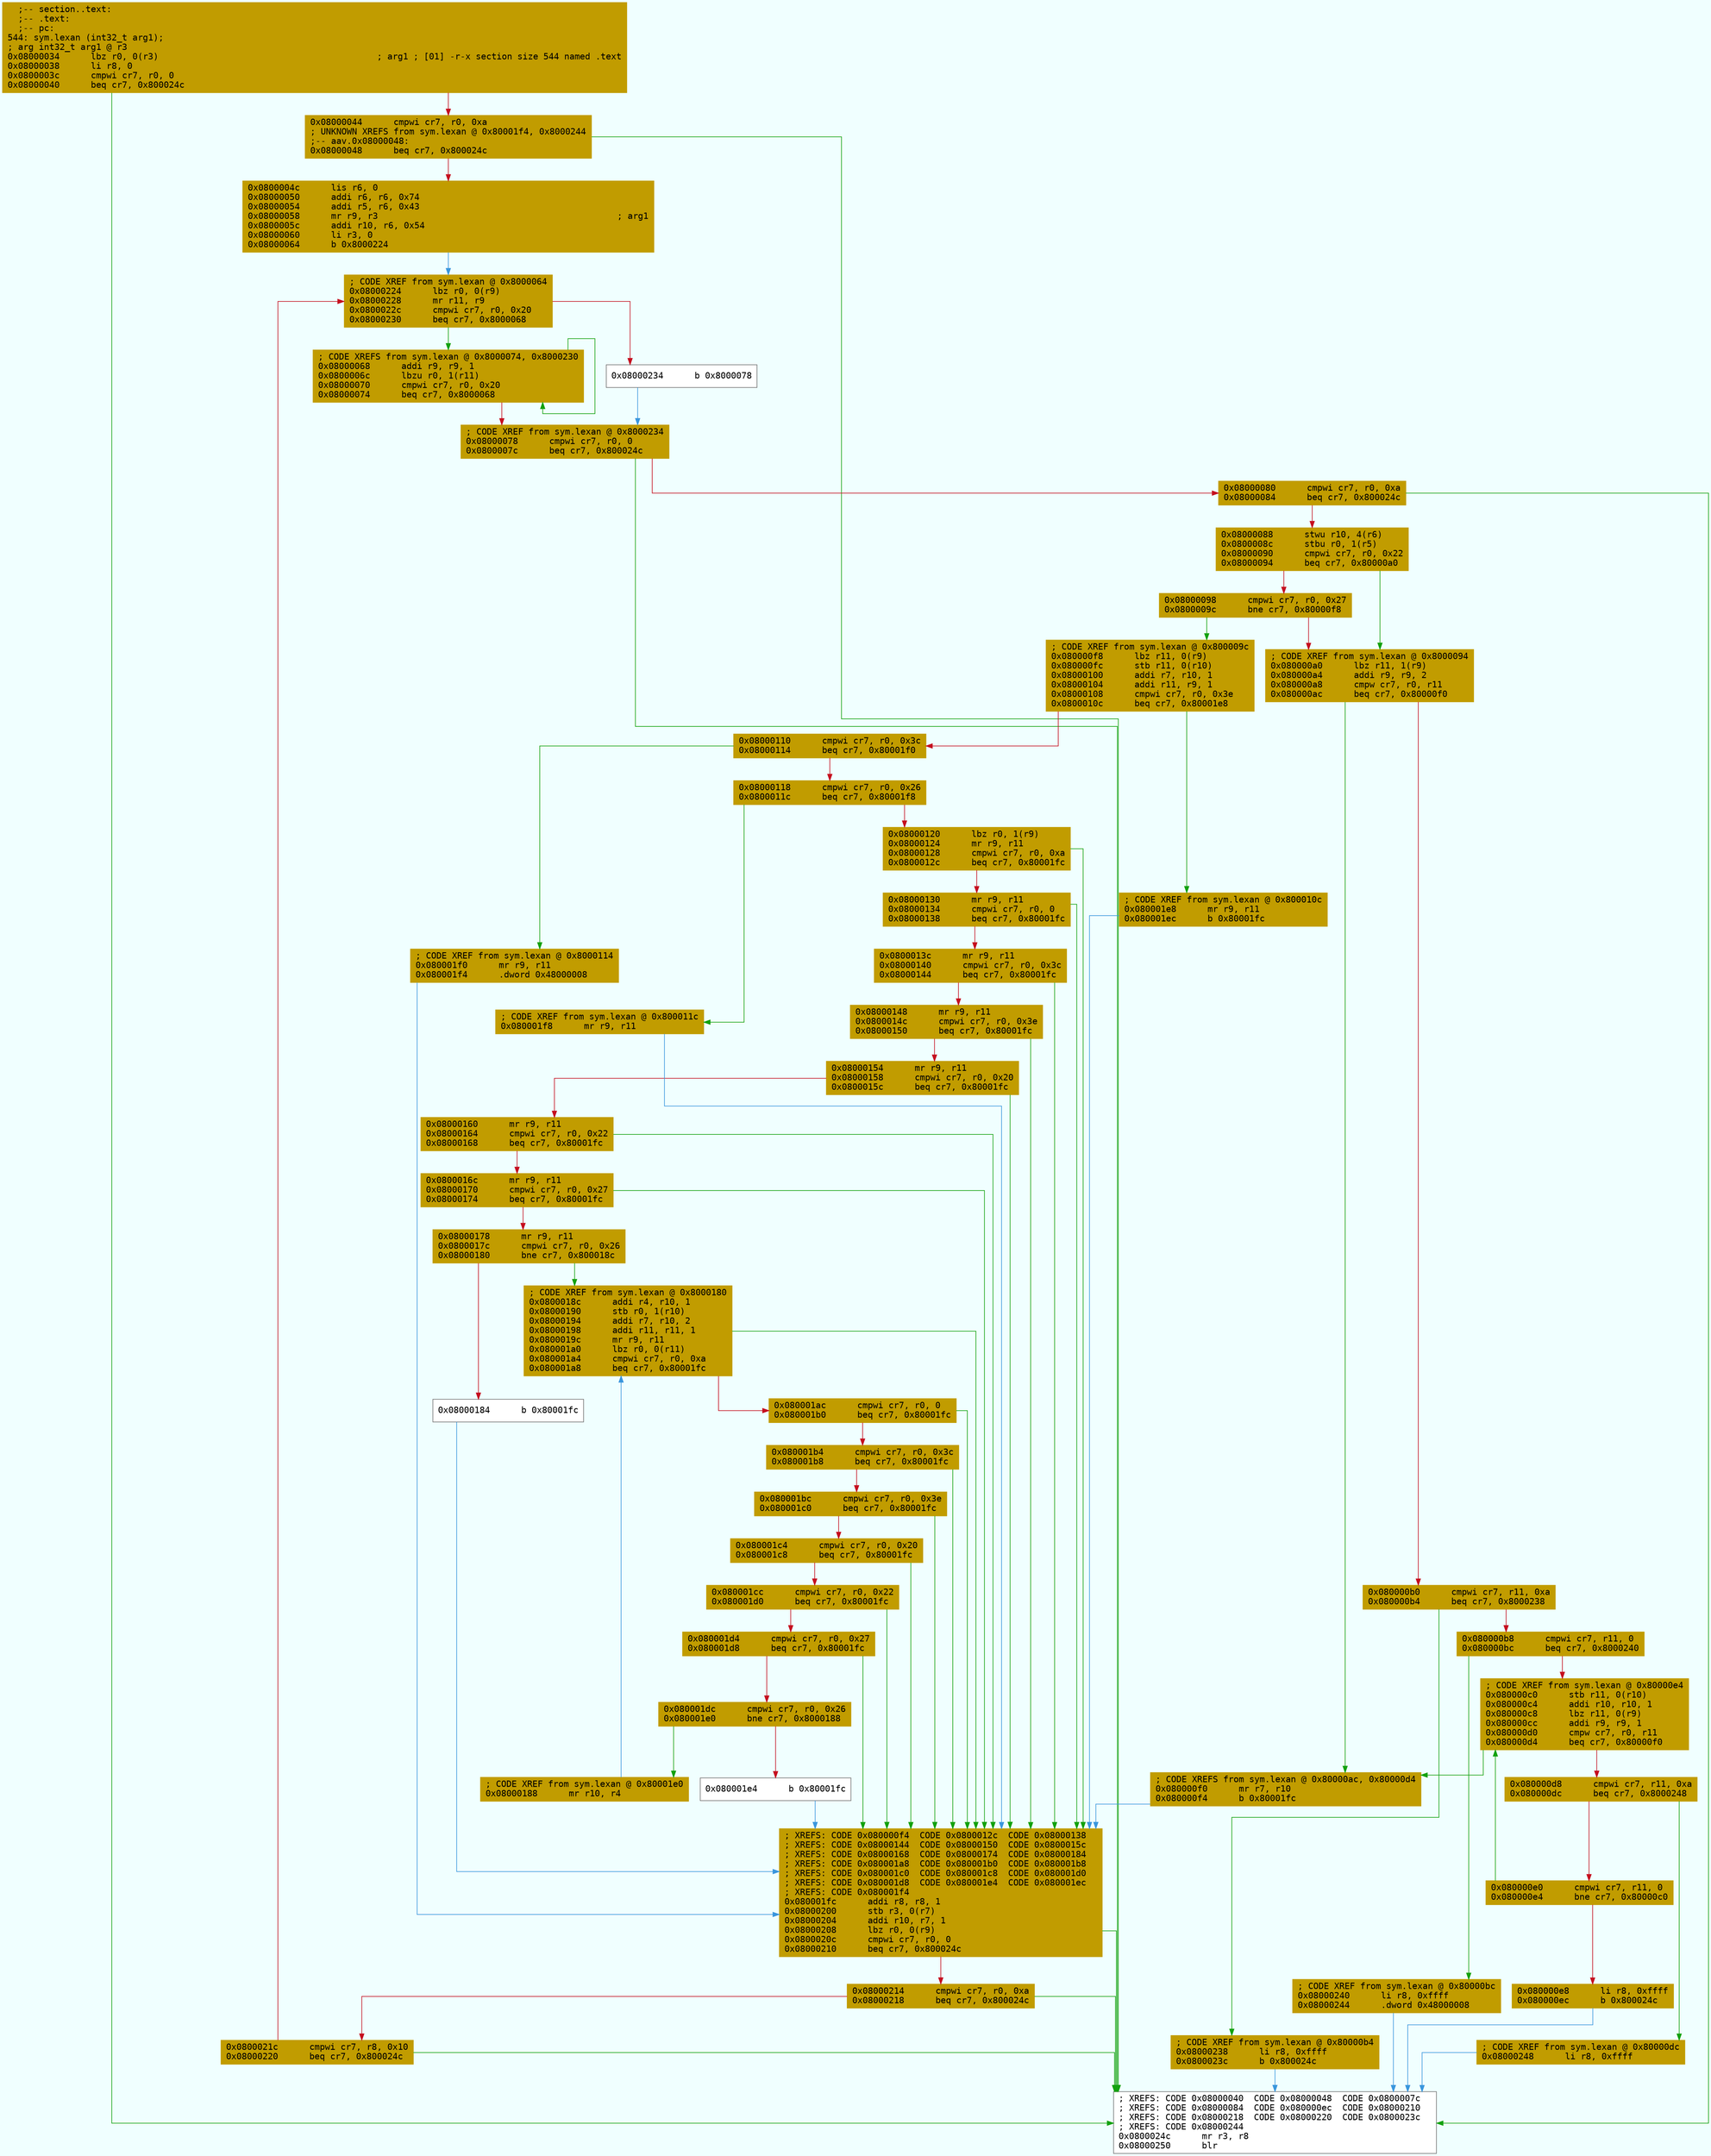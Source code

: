 digraph code {
	graph [bgcolor=azure fontsize=8 fontname="Courier" splines="ortho"];
	node [fillcolor=gray style=filled shape=box];
	edge [arrowhead="normal"];
	"0x08000034" [URL="sym.lexan/0x08000034", fillcolor="#c19c00",color="#c19c00", fontname="Courier",label="  ;-- section..text:\l  ;-- .text:\l  ;-- pc:\l544: sym.lexan (int32_t arg1);\l; arg int32_t arg1 @ r3\l0x08000034      lbz r0, 0(r3)                                          ; arg1 ; [01] -r-x section size 544 named .text\l0x08000038      li r8, 0\l0x0800003c      cmpwi cr7, r0, 0\l0x08000040      beq cr7, 0x800024c\l"]
	"0x08000044" [URL="sym.lexan/0x08000044", fillcolor="#c19c00",color="#c19c00", fontname="Courier",label="0x08000044      cmpwi cr7, r0, 0xa\l; UNKNOWN XREFS from sym.lexan @ 0x80001f4, 0x8000244\l;-- aav.0x08000048:\l0x08000048      beq cr7, 0x800024c\l"]
	"0x0800004c" [URL="sym.lexan/0x0800004c", fillcolor="#c19c00",color="#c19c00", fontname="Courier",label="0x0800004c      lis r6, 0\l0x08000050      addi r6, r6, 0x74\l0x08000054      addi r5, r6, 0x43\l0x08000058      mr r9, r3                                              ; arg1\l0x0800005c      addi r10, r6, 0x54\l0x08000060      li r3, 0\l0x08000064      b 0x8000224\l"]
	"0x08000068" [URL="sym.lexan/0x08000068", fillcolor="#c19c00",color="#c19c00", fontname="Courier",label="; CODE XREFS from sym.lexan @ 0x8000074, 0x8000230\l0x08000068      addi r9, r9, 1\l0x0800006c      lbzu r0, 1(r11)\l0x08000070      cmpwi cr7, r0, 0x20\l0x08000074      beq cr7, 0x8000068\l"]
	"0x08000078" [URL="sym.lexan/0x08000078", fillcolor="#c19c00",color="#c19c00", fontname="Courier",label="; CODE XREF from sym.lexan @ 0x8000234\l0x08000078      cmpwi cr7, r0, 0\l0x0800007c      beq cr7, 0x800024c\l"]
	"0x08000080" [URL="sym.lexan/0x08000080", fillcolor="#c19c00",color="#c19c00", fontname="Courier",label="0x08000080      cmpwi cr7, r0, 0xa\l0x08000084      beq cr7, 0x800024c\l"]
	"0x08000088" [URL="sym.lexan/0x08000088", fillcolor="#c19c00",color="#c19c00", fontname="Courier",label="0x08000088      stwu r10, 4(r6)\l0x0800008c      stbu r0, 1(r5)\l0x08000090      cmpwi cr7, r0, 0x22\l0x08000094      beq cr7, 0x80000a0\l"]
	"0x08000098" [URL="sym.lexan/0x08000098", fillcolor="#c19c00",color="#c19c00", fontname="Courier",label="0x08000098      cmpwi cr7, r0, 0x27\l0x0800009c      bne cr7, 0x80000f8\l"]
	"0x080000a0" [URL="sym.lexan/0x080000a0", fillcolor="#c19c00",color="#c19c00", fontname="Courier",label="; CODE XREF from sym.lexan @ 0x8000094\l0x080000a0      lbz r11, 1(r9)\l0x080000a4      addi r9, r9, 2\l0x080000a8      cmpw cr7, r0, r11\l0x080000ac      beq cr7, 0x80000f0\l"]
	"0x080000b0" [URL="sym.lexan/0x080000b0", fillcolor="#c19c00",color="#c19c00", fontname="Courier",label="0x080000b0      cmpwi cr7, r11, 0xa\l0x080000b4      beq cr7, 0x8000238\l"]
	"0x080000b8" [URL="sym.lexan/0x080000b8", fillcolor="#c19c00",color="#c19c00", fontname="Courier",label="0x080000b8      cmpwi cr7, r11, 0\l0x080000bc      beq cr7, 0x8000240\l"]
	"0x080000c0" [URL="sym.lexan/0x080000c0", fillcolor="#c19c00",color="#c19c00", fontname="Courier",label="; CODE XREF from sym.lexan @ 0x80000e4\l0x080000c0      stb r11, 0(r10)\l0x080000c4      addi r10, r10, 1\l0x080000c8      lbz r11, 0(r9)\l0x080000cc      addi r9, r9, 1\l0x080000d0      cmpw cr7, r0, r11\l0x080000d4      beq cr7, 0x80000f0\l"]
	"0x080000d8" [URL="sym.lexan/0x080000d8", fillcolor="#c19c00",color="#c19c00", fontname="Courier",label="0x080000d8      cmpwi cr7, r11, 0xa\l0x080000dc      beq cr7, 0x8000248\l"]
	"0x080000e0" [URL="sym.lexan/0x080000e0", fillcolor="#c19c00",color="#c19c00", fontname="Courier",label="0x080000e0      cmpwi cr7, r11, 0\l0x080000e4      bne cr7, 0x80000c0\l"]
	"0x080000e8" [URL="sym.lexan/0x080000e8", fillcolor="#c19c00",color="#c19c00", fontname="Courier",label="0x080000e8      li r8, 0xffff\l0x080000ec      b 0x800024c\l"]
	"0x080000f0" [URL="sym.lexan/0x080000f0", fillcolor="#c19c00",color="#c19c00", fontname="Courier",label="; CODE XREFS from sym.lexan @ 0x80000ac, 0x80000d4\l0x080000f0      mr r7, r10\l0x080000f4      b 0x80001fc\l"]
	"0x080000f8" [URL="sym.lexan/0x080000f8", fillcolor="#c19c00",color="#c19c00", fontname="Courier",label="; CODE XREF from sym.lexan @ 0x800009c\l0x080000f8      lbz r11, 0(r9)\l0x080000fc      stb r11, 0(r10)\l0x08000100      addi r7, r10, 1\l0x08000104      addi r11, r9, 1\l0x08000108      cmpwi cr7, r0, 0x3e\l0x0800010c      beq cr7, 0x80001e8\l"]
	"0x08000110" [URL="sym.lexan/0x08000110", fillcolor="#c19c00",color="#c19c00", fontname="Courier",label="0x08000110      cmpwi cr7, r0, 0x3c\l0x08000114      beq cr7, 0x80001f0\l"]
	"0x08000118" [URL="sym.lexan/0x08000118", fillcolor="#c19c00",color="#c19c00", fontname="Courier",label="0x08000118      cmpwi cr7, r0, 0x26\l0x0800011c      beq cr7, 0x80001f8\l"]
	"0x08000120" [URL="sym.lexan/0x08000120", fillcolor="#c19c00",color="#c19c00", fontname="Courier",label="0x08000120      lbz r0, 1(r9)\l0x08000124      mr r9, r11\l0x08000128      cmpwi cr7, r0, 0xa\l0x0800012c      beq cr7, 0x80001fc\l"]
	"0x08000130" [URL="sym.lexan/0x08000130", fillcolor="#c19c00",color="#c19c00", fontname="Courier",label="0x08000130      mr r9, r11\l0x08000134      cmpwi cr7, r0, 0\l0x08000138      beq cr7, 0x80001fc\l"]
	"0x0800013c" [URL="sym.lexan/0x0800013c", fillcolor="#c19c00",color="#c19c00", fontname="Courier",label="0x0800013c      mr r9, r11\l0x08000140      cmpwi cr7, r0, 0x3c\l0x08000144      beq cr7, 0x80001fc\l"]
	"0x08000148" [URL="sym.lexan/0x08000148", fillcolor="#c19c00",color="#c19c00", fontname="Courier",label="0x08000148      mr r9, r11\l0x0800014c      cmpwi cr7, r0, 0x3e\l0x08000150      beq cr7, 0x80001fc\l"]
	"0x08000154" [URL="sym.lexan/0x08000154", fillcolor="#c19c00",color="#c19c00", fontname="Courier",label="0x08000154      mr r9, r11\l0x08000158      cmpwi cr7, r0, 0x20\l0x0800015c      beq cr7, 0x80001fc\l"]
	"0x08000160" [URL="sym.lexan/0x08000160", fillcolor="#c19c00",color="#c19c00", fontname="Courier",label="0x08000160      mr r9, r11\l0x08000164      cmpwi cr7, r0, 0x22\l0x08000168      beq cr7, 0x80001fc\l"]
	"0x0800016c" [URL="sym.lexan/0x0800016c", fillcolor="#c19c00",color="#c19c00", fontname="Courier",label="0x0800016c      mr r9, r11\l0x08000170      cmpwi cr7, r0, 0x27\l0x08000174      beq cr7, 0x80001fc\l"]
	"0x08000178" [URL="sym.lexan/0x08000178", fillcolor="#c19c00",color="#c19c00", fontname="Courier",label="0x08000178      mr r9, r11\l0x0800017c      cmpwi cr7, r0, 0x26\l0x08000180      bne cr7, 0x800018c\l"]
	"0x08000184" [URL="sym.lexan/0x08000184", fillcolor="white",color="#767676", fontname="Courier",label="0x08000184      b 0x80001fc\l"]
	"0x08000188" [URL="sym.lexan/0x08000188", fillcolor="#c19c00",color="#c19c00", fontname="Courier",label="; CODE XREF from sym.lexan @ 0x80001e0\l0x08000188      mr r10, r4\l"]
	"0x0800018c" [URL="sym.lexan/0x0800018c", fillcolor="#c19c00",color="#c19c00", fontname="Courier",label="; CODE XREF from sym.lexan @ 0x8000180\l0x0800018c      addi r4, r10, 1\l0x08000190      stb r0, 1(r10)\l0x08000194      addi r7, r10, 2\l0x08000198      addi r11, r11, 1\l0x0800019c      mr r9, r11\l0x080001a0      lbz r0, 0(r11)\l0x080001a4      cmpwi cr7, r0, 0xa\l0x080001a8      beq cr7, 0x80001fc\l"]
	"0x080001ac" [URL="sym.lexan/0x080001ac", fillcolor="#c19c00",color="#c19c00", fontname="Courier",label="0x080001ac      cmpwi cr7, r0, 0\l0x080001b0      beq cr7, 0x80001fc\l"]
	"0x080001b4" [URL="sym.lexan/0x080001b4", fillcolor="#c19c00",color="#c19c00", fontname="Courier",label="0x080001b4      cmpwi cr7, r0, 0x3c\l0x080001b8      beq cr7, 0x80001fc\l"]
	"0x080001bc" [URL="sym.lexan/0x080001bc", fillcolor="#c19c00",color="#c19c00", fontname="Courier",label="0x080001bc      cmpwi cr7, r0, 0x3e\l0x080001c0      beq cr7, 0x80001fc\l"]
	"0x080001c4" [URL="sym.lexan/0x080001c4", fillcolor="#c19c00",color="#c19c00", fontname="Courier",label="0x080001c4      cmpwi cr7, r0, 0x20\l0x080001c8      beq cr7, 0x80001fc\l"]
	"0x080001cc" [URL="sym.lexan/0x080001cc", fillcolor="#c19c00",color="#c19c00", fontname="Courier",label="0x080001cc      cmpwi cr7, r0, 0x22\l0x080001d0      beq cr7, 0x80001fc\l"]
	"0x080001d4" [URL="sym.lexan/0x080001d4", fillcolor="#c19c00",color="#c19c00", fontname="Courier",label="0x080001d4      cmpwi cr7, r0, 0x27\l0x080001d8      beq cr7, 0x80001fc\l"]
	"0x080001dc" [URL="sym.lexan/0x080001dc", fillcolor="#c19c00",color="#c19c00", fontname="Courier",label="0x080001dc      cmpwi cr7, r0, 0x26\l0x080001e0      bne cr7, 0x8000188\l"]
	"0x080001e4" [URL="sym.lexan/0x080001e4", fillcolor="white",color="#767676", fontname="Courier",label="0x080001e4      b 0x80001fc\l"]
	"0x080001e8" [URL="sym.lexan/0x080001e8", fillcolor="#c19c00",color="#c19c00", fontname="Courier",label="; CODE XREF from sym.lexan @ 0x800010c\l0x080001e8      mr r9, r11\l0x080001ec      b 0x80001fc\l"]
	"0x080001f0" [URL="sym.lexan/0x080001f0", fillcolor="#c19c00",color="#c19c00", fontname="Courier",label="; CODE XREF from sym.lexan @ 0x8000114\l0x080001f0      mr r9, r11\l0x080001f4      .dword 0x48000008\l"]
	"0x080001f8" [URL="sym.lexan/0x080001f8", fillcolor="#c19c00",color="#c19c00", fontname="Courier",label="; CODE XREF from sym.lexan @ 0x800011c\l0x080001f8      mr r9, r11\l"]
	"0x080001fc" [URL="sym.lexan/0x080001fc", fillcolor="#c19c00",color="#c19c00", fontname="Courier",label="; XREFS: CODE 0x080000f4  CODE 0x0800012c  CODE 0x08000138  \l; XREFS: CODE 0x08000144  CODE 0x08000150  CODE 0x0800015c  \l; XREFS: CODE 0x08000168  CODE 0x08000174  CODE 0x08000184  \l; XREFS: CODE 0x080001a8  CODE 0x080001b0  CODE 0x080001b8  \l; XREFS: CODE 0x080001c0  CODE 0x080001c8  CODE 0x080001d0  \l; XREFS: CODE 0x080001d8  CODE 0x080001e4  CODE 0x080001ec  \l; XREFS: CODE 0x080001f4  \l0x080001fc      addi r8, r8, 1\l0x08000200      stb r3, 0(r7)\l0x08000204      addi r10, r7, 1\l0x08000208      lbz r0, 0(r9)\l0x0800020c      cmpwi cr7, r0, 0\l0x08000210      beq cr7, 0x800024c\l"]
	"0x08000214" [URL="sym.lexan/0x08000214", fillcolor="#c19c00",color="#c19c00", fontname="Courier",label="0x08000214      cmpwi cr7, r0, 0xa\l0x08000218      beq cr7, 0x800024c\l"]
	"0x0800021c" [URL="sym.lexan/0x0800021c", fillcolor="#c19c00",color="#c19c00", fontname="Courier",label="0x0800021c      cmpwi cr7, r8, 0x10\l0x08000220      beq cr7, 0x800024c\l"]
	"0x08000224" [URL="sym.lexan/0x08000224", fillcolor="#c19c00",color="#c19c00", fontname="Courier",label="; CODE XREF from sym.lexan @ 0x8000064\l0x08000224      lbz r0, 0(r9)\l0x08000228      mr r11, r9\l0x0800022c      cmpwi cr7, r0, 0x20\l0x08000230      beq cr7, 0x8000068\l"]
	"0x08000234" [URL="sym.lexan/0x08000234", fillcolor="white",color="#767676", fontname="Courier",label="0x08000234      b 0x8000078\l"]
	"0x08000238" [URL="sym.lexan/0x08000238", fillcolor="#c19c00",color="#c19c00", fontname="Courier",label="; CODE XREF from sym.lexan @ 0x80000b4\l0x08000238      li r8, 0xffff\l0x0800023c      b 0x800024c\l"]
	"0x08000240" [URL="sym.lexan/0x08000240", fillcolor="#c19c00",color="#c19c00", fontname="Courier",label="; CODE XREF from sym.lexan @ 0x80000bc\l0x08000240      li r8, 0xffff\l0x08000244      .dword 0x48000008\l"]
	"0x08000248" [URL="sym.lexan/0x08000248", fillcolor="#c19c00",color="#c19c00", fontname="Courier",label="; CODE XREF from sym.lexan @ 0x80000dc\l0x08000248      li r8, 0xffff\l"]
	"0x0800024c" [URL="sym.lexan/0x0800024c", fillcolor="white",color="#767676", fontname="Courier",label="; XREFS: CODE 0x08000040  CODE 0x08000048  CODE 0x0800007c  \l; XREFS: CODE 0x08000084  CODE 0x080000ec  CODE 0x08000210  \l; XREFS: CODE 0x08000218  CODE 0x08000220  CODE 0x0800023c  \l; XREFS: CODE 0x08000244  \l0x0800024c      mr r3, r8\l0x08000250      blr\l"]
        "0x08000034" -> "0x0800024c" [color="#13a10e"];
        "0x08000034" -> "0x08000044" [color="#c50f1f"];
        "0x08000044" -> "0x0800024c" [color="#13a10e"];
        "0x08000044" -> "0x0800004c" [color="#c50f1f"];
        "0x0800004c" -> "0x08000224" [color="#3a96dd"];
        "0x08000068" -> "0x08000068" [color="#13a10e"];
        "0x08000068" -> "0x08000078" [color="#c50f1f"];
        "0x08000078" -> "0x0800024c" [color="#13a10e"];
        "0x08000078" -> "0x08000080" [color="#c50f1f"];
        "0x08000080" -> "0x0800024c" [color="#13a10e"];
        "0x08000080" -> "0x08000088" [color="#c50f1f"];
        "0x08000088" -> "0x080000a0" [color="#13a10e"];
        "0x08000088" -> "0x08000098" [color="#c50f1f"];
        "0x08000098" -> "0x080000f8" [color="#13a10e"];
        "0x08000098" -> "0x080000a0" [color="#c50f1f"];
        "0x080000a0" -> "0x080000f0" [color="#13a10e"];
        "0x080000a0" -> "0x080000b0" [color="#c50f1f"];
        "0x080000b0" -> "0x08000238" [color="#13a10e"];
        "0x080000b0" -> "0x080000b8" [color="#c50f1f"];
        "0x080000b8" -> "0x08000240" [color="#13a10e"];
        "0x080000b8" -> "0x080000c0" [color="#c50f1f"];
        "0x080000c0" -> "0x080000f0" [color="#13a10e"];
        "0x080000c0" -> "0x080000d8" [color="#c50f1f"];
        "0x080000d8" -> "0x08000248" [color="#13a10e"];
        "0x080000d8" -> "0x080000e0" [color="#c50f1f"];
        "0x080000e0" -> "0x080000c0" [color="#13a10e"];
        "0x080000e0" -> "0x080000e8" [color="#c50f1f"];
        "0x080000e8" -> "0x0800024c" [color="#3a96dd"];
        "0x080000f0" -> "0x080001fc" [color="#3a96dd"];
        "0x080000f8" -> "0x080001e8" [color="#13a10e"];
        "0x080000f8" -> "0x08000110" [color="#c50f1f"];
        "0x08000110" -> "0x080001f0" [color="#13a10e"];
        "0x08000110" -> "0x08000118" [color="#c50f1f"];
        "0x08000118" -> "0x080001f8" [color="#13a10e"];
        "0x08000118" -> "0x08000120" [color="#c50f1f"];
        "0x08000120" -> "0x080001fc" [color="#13a10e"];
        "0x08000120" -> "0x08000130" [color="#c50f1f"];
        "0x08000130" -> "0x080001fc" [color="#13a10e"];
        "0x08000130" -> "0x0800013c" [color="#c50f1f"];
        "0x0800013c" -> "0x080001fc" [color="#13a10e"];
        "0x0800013c" -> "0x08000148" [color="#c50f1f"];
        "0x08000148" -> "0x080001fc" [color="#13a10e"];
        "0x08000148" -> "0x08000154" [color="#c50f1f"];
        "0x08000154" -> "0x080001fc" [color="#13a10e"];
        "0x08000154" -> "0x08000160" [color="#c50f1f"];
        "0x08000160" -> "0x080001fc" [color="#13a10e"];
        "0x08000160" -> "0x0800016c" [color="#c50f1f"];
        "0x0800016c" -> "0x080001fc" [color="#13a10e"];
        "0x0800016c" -> "0x08000178" [color="#c50f1f"];
        "0x08000178" -> "0x0800018c" [color="#13a10e"];
        "0x08000178" -> "0x08000184" [color="#c50f1f"];
        "0x08000184" -> "0x080001fc" [color="#3a96dd"];
        "0x08000188" -> "0x0800018c" [color="#3a96dd"];
        "0x0800018c" -> "0x080001fc" [color="#13a10e"];
        "0x0800018c" -> "0x080001ac" [color="#c50f1f"];
        "0x080001ac" -> "0x080001fc" [color="#13a10e"];
        "0x080001ac" -> "0x080001b4" [color="#c50f1f"];
        "0x080001b4" -> "0x080001fc" [color="#13a10e"];
        "0x080001b4" -> "0x080001bc" [color="#c50f1f"];
        "0x080001bc" -> "0x080001fc" [color="#13a10e"];
        "0x080001bc" -> "0x080001c4" [color="#c50f1f"];
        "0x080001c4" -> "0x080001fc" [color="#13a10e"];
        "0x080001c4" -> "0x080001cc" [color="#c50f1f"];
        "0x080001cc" -> "0x080001fc" [color="#13a10e"];
        "0x080001cc" -> "0x080001d4" [color="#c50f1f"];
        "0x080001d4" -> "0x080001fc" [color="#13a10e"];
        "0x080001d4" -> "0x080001dc" [color="#c50f1f"];
        "0x080001dc" -> "0x08000188" [color="#13a10e"];
        "0x080001dc" -> "0x080001e4" [color="#c50f1f"];
        "0x080001e4" -> "0x080001fc" [color="#3a96dd"];
        "0x080001e8" -> "0x080001fc" [color="#3a96dd"];
        "0x080001f0" -> "0x080001fc" [color="#3a96dd"];
        "0x080001f8" -> "0x080001fc" [color="#3a96dd"];
        "0x080001fc" -> "0x0800024c" [color="#13a10e"];
        "0x080001fc" -> "0x08000214" [color="#c50f1f"];
        "0x08000214" -> "0x0800024c" [color="#13a10e"];
        "0x08000214" -> "0x0800021c" [color="#c50f1f"];
        "0x0800021c" -> "0x0800024c" [color="#13a10e"];
        "0x0800021c" -> "0x08000224" [color="#c50f1f"];
        "0x08000224" -> "0x08000068" [color="#13a10e"];
        "0x08000224" -> "0x08000234" [color="#c50f1f"];
        "0x08000234" -> "0x08000078" [color="#3a96dd"];
        "0x08000238" -> "0x0800024c" [color="#3a96dd"];
        "0x08000240" -> "0x0800024c" [color="#3a96dd"];
        "0x08000248" -> "0x0800024c" [color="#3a96dd"];
}
